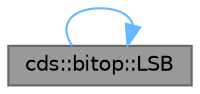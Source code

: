 digraph "cds::bitop::LSB"
{
 // LATEX_PDF_SIZE
  bgcolor="transparent";
  edge [fontname=Helvetica,fontsize=10,labelfontname=Helvetica,labelfontsize=10];
  node [fontname=Helvetica,fontsize=10,shape=box,height=0.2,width=0.4];
  rankdir="LR";
  Node1 [id="Node000001",label="cds::bitop::LSB",height=0.2,width=0.4,color="gray40", fillcolor="grey60", style="filled", fontcolor="black",tooltip="Get least significant bit (LSB) number (1..32/64), 0 if nArg == 0"];
  Node1 -> Node1 [id="edge1_Node000001_Node000001",color="steelblue1",style="solid",tooltip=" "];
}
